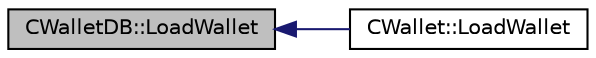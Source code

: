 digraph "CWalletDB::LoadWallet"
{
  edge [fontname="Helvetica",fontsize="10",labelfontname="Helvetica",labelfontsize="10"];
  node [fontname="Helvetica",fontsize="10",shape=record];
  rankdir="LR";
  Node29 [label="CWalletDB::LoadWallet",height=0.2,width=0.4,color="black", fillcolor="grey75", style="filled", fontcolor="black"];
  Node29 -> Node30 [dir="back",color="midnightblue",fontsize="10",style="solid",fontname="Helvetica"];
  Node30 [label="CWallet::LoadWallet",height=0.2,width=0.4,color="black", fillcolor="white", style="filled",URL="$class_c_wallet.html#a5d7b244b8ed0cbe24233ee0b6ca3cae0"];
}
